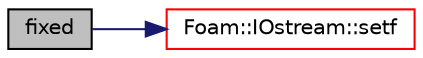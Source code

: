 digraph "fixed"
{
  bgcolor="transparent";
  edge [fontname="Helvetica",fontsize="10",labelfontname="Helvetica",labelfontsize="10"];
  node [fontname="Helvetica",fontsize="10",shape=record];
  rankdir="LR";
  Node25174 [label="fixed",height=0.2,width=0.4,color="black", fillcolor="grey75", style="filled", fontcolor="black"];
  Node25174 -> Node25175 [color="midnightblue",fontsize="10",style="solid",fontname="Helvetica"];
  Node25175 [label="Foam::IOstream::setf",height=0.2,width=0.4,color="red",URL="$a27333.html#a7496d7abe05bdd8cffe2be14798ac34f",tooltip="Set flags of stream. "];
}
